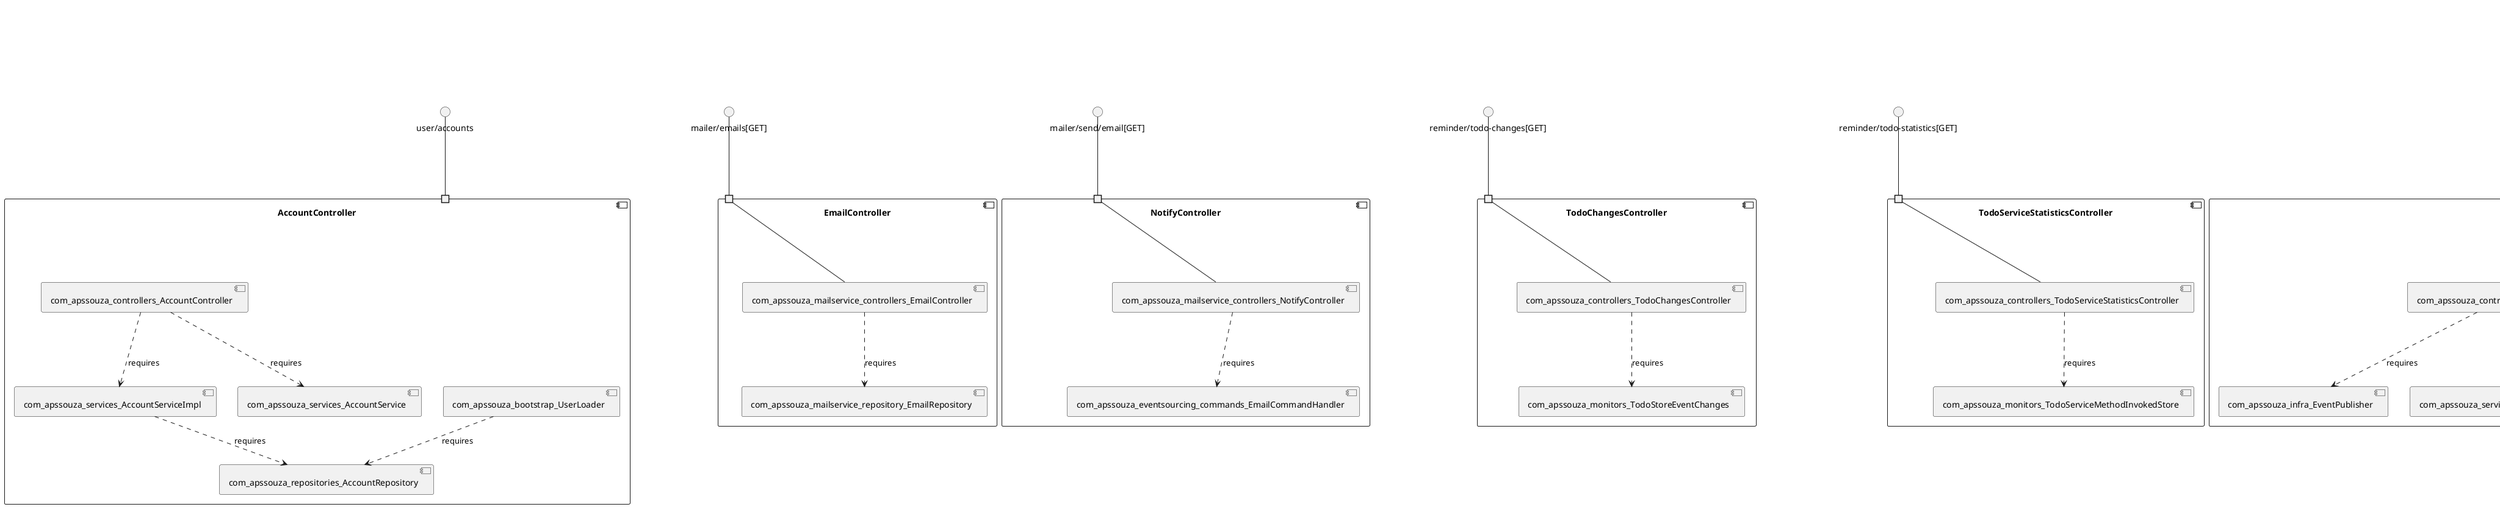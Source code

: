 @startuml
skinparam fixCircleLabelOverlapping true
component "AccountController\n\n\n\n\n\n" {
[com_apssouza_bootstrap_UserLoader]
[com_apssouza_controllers_AccountController]
[com_apssouza_services_AccountServiceImpl]
[com_apssouza_services_AccountService]
[com_apssouza_repositories_AccountRepository]
portin " " as AccountController.requires.user_accounts
[com_apssouza_controllers_AccountController]..>[com_apssouza_services_AccountServiceImpl] : requires
[com_apssouza_controllers_AccountController]..>[com_apssouza_services_AccountService] : requires
[com_apssouza_bootstrap_UserLoader]..>[com_apssouza_repositories_AccountRepository] : requires
[com_apssouza_services_AccountServiceImpl]..>[com_apssouza_repositories_AccountRepository] : requires
}
interface "user/accounts" as interface.user_accounts
interface.user_accounts--"AccountController.requires.user_accounts"
component "EmailController\n\n\n\n\n\n" {
[com_apssouza_mailservice_repository_EmailRepository]
[com_apssouza_mailservice_controllers_EmailController]
portin " " as EmailController.requires.mailer_emails_GET_
[com_apssouza_mailservice_controllers_EmailController]..>[com_apssouza_mailservice_repository_EmailRepository] : requires
"EmailController.requires.mailer_emails_GET_"--[com_apssouza_mailservice_controllers_EmailController]
}
interface "mailer/emails[GET]" as interface.mailer_emails_GET_
interface.mailer_emails_GET_--"EmailController.requires.mailer_emails_GET_"
component "EventSourcingServiceImpl\n\n\n\n\n\n" {
[com_apssouza_eventsourcing_eventstore_EventSerializer]
[com_apssouza_eventsourcing_services_EventSourcingServiceImpl]
[com_apssouza_eventsourcing_eventstore_EventStoreRepository]
[com_apssouza_eventsourcing_services_EventSourcingServiceImpl]..>[com_apssouza_eventsourcing_eventstore_EventStoreRepository] : requires
[com_apssouza_eventsourcing_services_EventSourcingServiceImpl]..>[com_apssouza_eventsourcing_eventstore_EventSerializer] : requires
}
component "NotifyController\n\n\n\n\n\n" {
[com_apssouza_eventsourcing_commands_EmailCommandHandler]
[com_apssouza_mailservice_controllers_NotifyController]
portin " " as NotifyController.requires.mailer_send_email_GET_
[com_apssouza_mailservice_controllers_NotifyController]..>[com_apssouza_eventsourcing_commands_EmailCommandHandler] : requires
"NotifyController.requires.mailer_send_email_GET_"--[com_apssouza_mailservice_controllers_NotifyController]
}
interface "mailer/send/email[GET]" as interface.mailer_send_email_GET_
interface.mailer_send_email_GET_--"NotifyController.requires.mailer_send_email_GET_"
component "TodoChangesController\n\n\n\n\n\n" {
[com_apssouza_monitors_TodoStoreEventChanges]
[com_apssouza_controllers_TodoChangesController]
portin " " as TodoChangesController.requires.reminder_todo_changes_GET_
[com_apssouza_controllers_TodoChangesController]..>[com_apssouza_monitors_TodoStoreEventChanges] : requires
"TodoChangesController.requires.reminder_todo_changes_GET_"--[com_apssouza_controllers_TodoChangesController]
}
interface "reminder/todo-changes[GET]" as interface.reminder_todo_changes_GET_
interface.reminder_todo_changes_GET_--"TodoChangesController.requires.reminder_todo_changes_GET_"
component "TodoServiceImpl\n\n\n\n\n\n" {
[TodoServiceImpl]
}
component "TodoServiceStatisticsController\n\n\n\n\n\n" {
[com_apssouza_controllers_TodoServiceStatisticsController]
[com_apssouza_monitors_TodoServiceMethodInvokedStore]
portin " " as TodoServiceStatisticsController.requires.reminder_todo_statistics_GET_
[com_apssouza_controllers_TodoServiceStatisticsController]..>[com_apssouza_monitors_TodoServiceMethodInvokedStore] : requires
"TodoServiceStatisticsController.requires.reminder_todo_statistics_GET_"--[com_apssouza_controllers_TodoServiceStatisticsController]
}
interface "reminder/todo-statistics[GET]" as interface.reminder_todo_statistics_GET_
interface.reminder_todo_statistics_GET_--"TodoServiceStatisticsController.requires.reminder_todo_statistics_GET_"
component "TodoSocketController\n\n\n\n\n\n" {
[com_apssouza_integrations_socket_TodoSocketController]
}
component "UserController\n\n\n\n\n\n" {
[com_apssouza_services_TodoService]
[com_apssouza_services_TodoServiceImpl]
[com_apssouza_services_UserServiceImpl]
[com_apssouza_controllers_UserController]
[com_apssouza_controllers_TodoController]
[com_apssouza_services_UserService]
[com_apssouza_infra_EventPublisher]
portin " " as UserController.requires.reminder_todos
portin " " as UserController.requires.api_gateway_accounts_GET_
[com_apssouza_controllers_UserController]..>[com_apssouza_services_TodoService] : requires
[com_apssouza_controllers_UserController]..>[com_apssouza_services_TodoServiceImpl] : requires
[com_apssouza_controllers_TodoController]..>[com_apssouza_services_TodoService] : requires
[com_apssouza_controllers_TodoController]..>[com_apssouza_services_TodoServiceImpl] : requires
[com_apssouza_controllers_UserController]..>[com_apssouza_services_UserServiceImpl] : requires
[com_apssouza_controllers_UserController]..>[com_apssouza_services_UserService] : requires
[com_apssouza_controllers_TodoController]..>[com_apssouza_infra_EventPublisher] : requires
"UserController.requires.reminder_todos"--[com_apssouza_controllers_TodoController]
"UserController.requires.api_gateway_accounts_GET_"--[com_apssouza_controllers_UserController]
}
interface "reminder/todos" as interface.reminder_todos
interface.reminder_todos--"UserController.requires.reminder_todos"
interface "api-gateway/accounts[GET]" as interface.api_gateway_accounts_GET_
interface.api_gateway_accounts_GET_--"UserController.requires.api_gateway_accounts_GET_"
interface "api-gateway/todos[GET]" as interface.api_gateway_todos_GET_
interface.api_gateway_todos_GET_--[TodoController]
interface "user/accounts[PUT]" as interface.user_accounts_PUT_
[UserClient]..>interface.user_accounts_PUT_ : requires
interface "user/users" as interface.user_users
[UserClient]..>interface.user_users : requires
interface "user/accounts[PUT]" as interface.user_accounts_PUT_
[com_apssouza_clients_UserClient]..>interface.user_accounts_PUT_ : requires

@enduml
